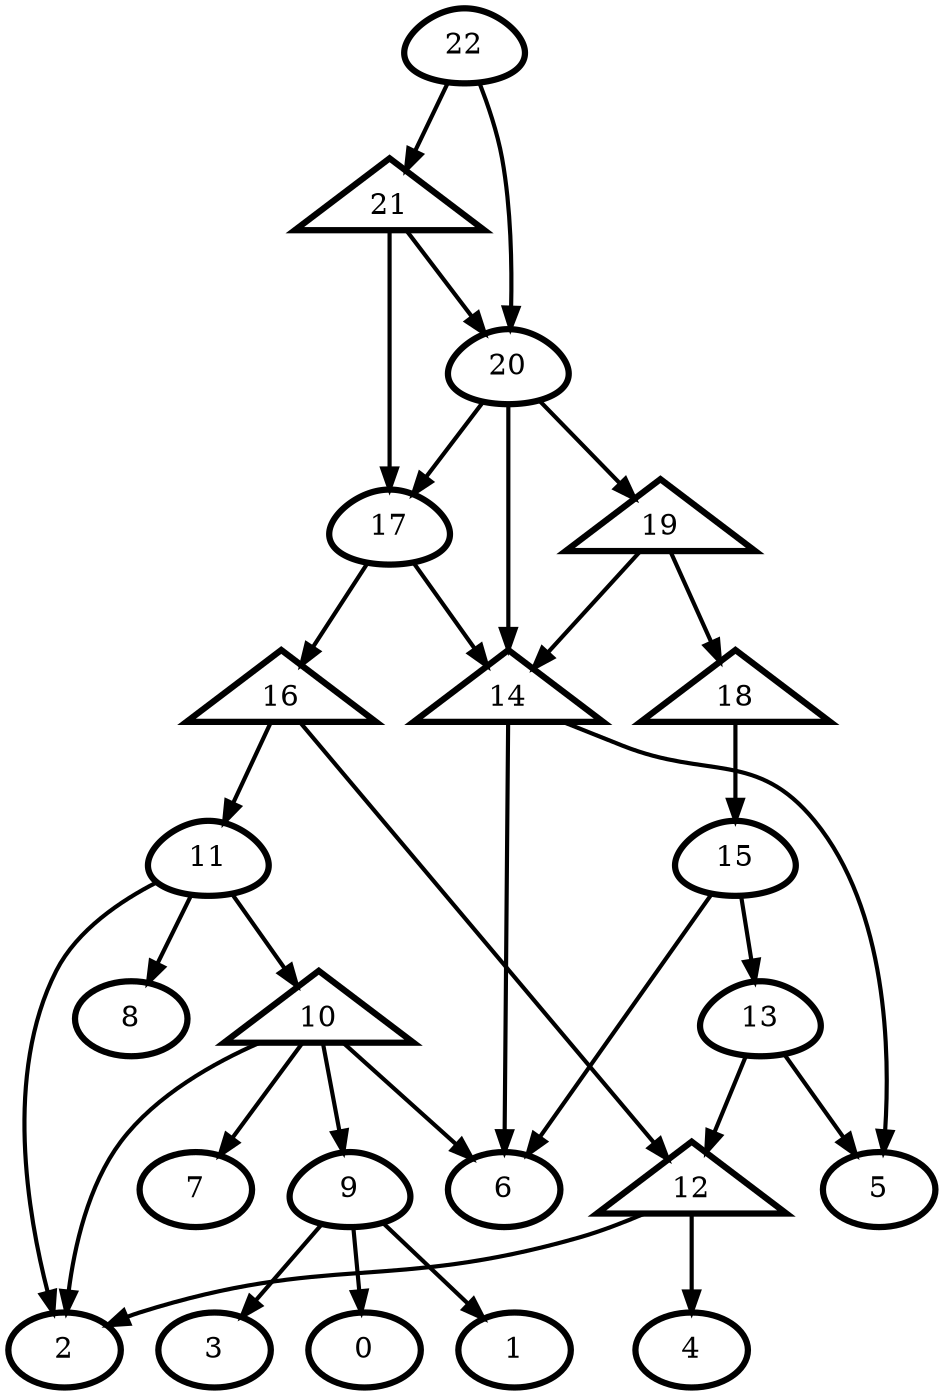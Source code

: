 digraph G {
    0 [penwidth=3,label="0"]
    1 [penwidth=3,label="1"]
    2 [penwidth=3,label="2"]
    3 [penwidth=3,label="3"]
    4 [penwidth=3,label="4"]
    5 [penwidth=3,label="5"]
    6 [penwidth=3,label="6"]
    7 [penwidth=3,label="7"]
    8 [penwidth=3,label="8"]
    9 [penwidth=3,label="9",shape = "egg"]
    10 [penwidth=3,label="11",shape = "egg"]
    11 [penwidth=3,label="13",shape = "egg"]
    12 [penwidth=3,label="15",shape = "egg"]
    13 [penwidth=3,label="17",shape = "egg"]
    14 [penwidth=3,label="20",shape = "egg"]
    15 [penwidth=3,label="10",shape = "triangle"]
    16 [penwidth=3,label="12",shape = "triangle"]
    17 [penwidth=3,label="14",shape = "triangle"]
    18 [penwidth=3,label="16",shape = "triangle"]
    19 [penwidth=3,label="18",shape = "triangle"]
    20 [penwidth=3,label="19",shape = "triangle"]
    21 [penwidth=3,label="21",shape = "triangle"]
    22 [penwidth=3,label="22",shape = "egg"]

    9 -> 3 [penwidth=2]
    9 -> 0 [penwidth=2]
    9 -> 1 [penwidth=2]
    15 -> 7 [penwidth=2]
    15 -> 6 [penwidth=2]
    15 -> 2 [penwidth=2]
    15 -> 9 [penwidth=2]
    10 -> 15 [penwidth=2]
    10 -> 8 [penwidth=2]
    10 -> 2 [penwidth=2]
    16 -> 2 [penwidth=2]
    16 -> 4 [penwidth=2]
    11 -> 5 [penwidth=2]
    11 -> 16 [penwidth=2]
    17 -> 6 [penwidth=2]
    17 -> 5 [penwidth=2]
    12 -> 6 [penwidth=2]
    12 -> 11 [penwidth=2]
    18 -> 10 [penwidth=2]
    18 -> 16 [penwidth=2]
    13 -> 17 [penwidth=2]
    13 -> 18 [penwidth=2]
    19 -> 12 [penwidth=2]
    20 -> 17 [penwidth=2]
    20 -> 19 [penwidth=2]
    14 -> 20 [penwidth=2]
    14 -> 13 [penwidth=2]
    14 -> 17 [penwidth=2]
    21 -> 14 [penwidth=2]
    21 -> 13 [penwidth=2]
    22 -> 21 [penwidth=2]
    22 -> 14 [penwidth=2]
}